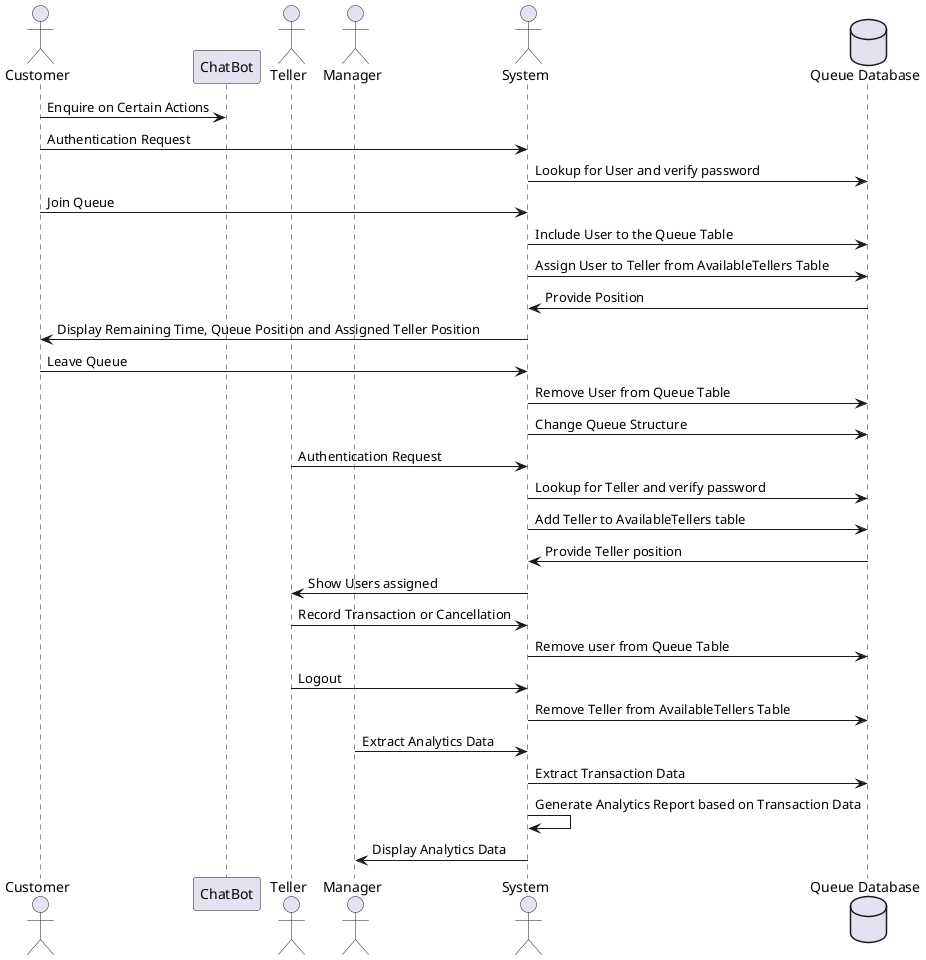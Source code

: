 
@startuml Sequence

    actor Customer
    participant ChatBot as chatbot
    actor Teller
    actor Manager

    actor System
    
    database "Queue Database" as queue_db

    ' Linkage
    ' Customer
    Customer -> chatbot : Enquire on Certain Actions
    Customer -> System : Authentication Request
    System -> queue_db : Lookup for User and verify password
    Customer -> System : Join Queue
    System -> queue_db : Include User to the Queue Table
    System -> queue_db : Assign User to Teller from AvailableTellers Table
    queue_db -> System : Provide Position
    Customer <- System : Display Remaining Time, Queue Position and Assigned Teller Position  
    Customer -> System : Leave Queue
    System -> queue_db : Remove User from Queue Table
    System -> queue_db : Change Queue Structure
    
    ' Teller
    Teller -> System : Authentication Request
    System -> queue_db : Lookup for Teller and verify password
    System -> queue_db : Add Teller to AvailableTellers table
    queue_db -> System : Provide Teller position
    System -> Teller : Show Users assigned
    Teller -> System : Record Transaction or Cancellation
    System -> queue_db : Remove user from Queue Table
    Teller -> System : Logout
    System -> queue_db : Remove Teller from AvailableTellers Table

    ' Manager
    Manager -> System : Extract Analytics Data
    System -> queue_db : Extract Transaction Data
    System -> System : Generate Analytics Report based on Transaction Data
    System -> Manager : Display Analytics Data


@enduml
